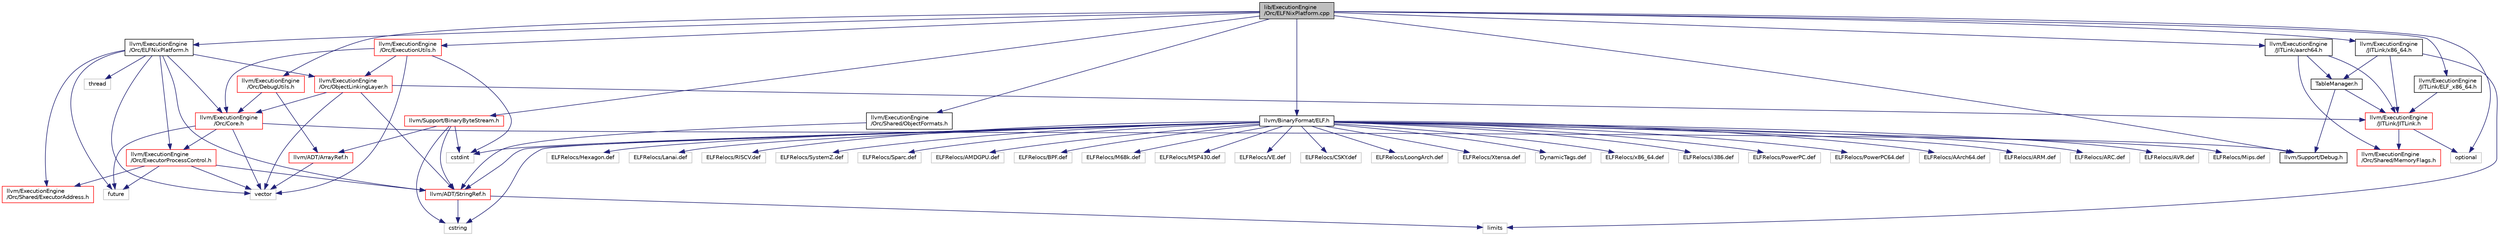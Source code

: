 digraph "lib/ExecutionEngine/Orc/ELFNixPlatform.cpp"
{
 // LATEX_PDF_SIZE
  bgcolor="transparent";
  edge [fontname="Helvetica",fontsize="10",labelfontname="Helvetica",labelfontsize="10"];
  node [fontname="Helvetica",fontsize="10",shape=record];
  Node1 [label="lib/ExecutionEngine\l/Orc/ELFNixPlatform.cpp",height=0.2,width=0.4,color="black", fillcolor="grey75", style="filled", fontcolor="black",tooltip=" "];
  Node1 -> Node2 [color="midnightblue",fontsize="10",style="solid",fontname="Helvetica"];
  Node2 [label="llvm/ExecutionEngine\l/Orc/ELFNixPlatform.h",height=0.2,width=0.4,color="black",URL="$ELFNixPlatform_8h.html",tooltip=" "];
  Node2 -> Node3 [color="midnightblue",fontsize="10",style="solid",fontname="Helvetica"];
  Node3 [label="llvm/ADT/StringRef.h",height=0.2,width=0.4,color="red",URL="$StringRef_8h.html",tooltip=" "];
  Node3 -> Node20 [color="midnightblue",fontsize="10",style="solid",fontname="Helvetica"];
  Node20 [label="cstring",height=0.2,width=0.4,color="grey75",tooltip=" "];
  Node3 -> Node21 [color="midnightblue",fontsize="10",style="solid",fontname="Helvetica"];
  Node21 [label="limits",height=0.2,width=0.4,color="grey75",tooltip=" "];
  Node2 -> Node24 [color="midnightblue",fontsize="10",style="solid",fontname="Helvetica"];
  Node24 [label="llvm/ExecutionEngine\l/Orc/Core.h",height=0.2,width=0.4,color="red",URL="$ExecutionEngine_2Orc_2Core_8h.html",tooltip=" "];
  Node24 -> Node84 [color="midnightblue",fontsize="10",style="solid",fontname="Helvetica"];
  Node84 [label="llvm/ExecutionEngine\l/Orc/ExecutorProcessControl.h",height=0.2,width=0.4,color="red",URL="$ExecutorProcessControl_8h.html",tooltip=" "];
  Node84 -> Node3 [color="midnightblue",fontsize="10",style="solid",fontname="Helvetica"];
  Node84 -> Node87 [color="midnightblue",fontsize="10",style="solid",fontname="Helvetica"];
  Node87 [label="llvm/ExecutionEngine\l/Orc/Shared/ExecutorAddress.h",height=0.2,width=0.4,color="red",URL="$ExecutorAddress_8h.html",tooltip=" "];
  Node84 -> Node113 [color="midnightblue",fontsize="10",style="solid",fontname="Helvetica"];
  Node113 [label="future",height=0.2,width=0.4,color="grey75",tooltip=" "];
  Node84 -> Node75 [color="midnightblue",fontsize="10",style="solid",fontname="Helvetica"];
  Node75 [label="vector",height=0.2,width=0.4,color="grey75",tooltip=" "];
  Node24 -> Node78 [color="midnightblue",fontsize="10",style="solid",fontname="Helvetica"];
  Node78 [label="llvm/Support/Debug.h",height=0.2,width=0.4,color="black",URL="$Debug_8h.html",tooltip=" "];
  Node24 -> Node113 [color="midnightblue",fontsize="10",style="solid",fontname="Helvetica"];
  Node24 -> Node75 [color="midnightblue",fontsize="10",style="solid",fontname="Helvetica"];
  Node2 -> Node84 [color="midnightblue",fontsize="10",style="solid",fontname="Helvetica"];
  Node2 -> Node125 [color="midnightblue",fontsize="10",style="solid",fontname="Helvetica"];
  Node125 [label="llvm/ExecutionEngine\l/Orc/ObjectLinkingLayer.h",height=0.2,width=0.4,color="red",URL="$ObjectLinkingLayer_8h.html",tooltip=" "];
  Node125 -> Node3 [color="midnightblue",fontsize="10",style="solid",fontname="Helvetica"];
  Node125 -> Node126 [color="midnightblue",fontsize="10",style="solid",fontname="Helvetica"];
  Node126 [label="llvm/ExecutionEngine\l/JITLink/JITLink.h",height=0.2,width=0.4,color="red",URL="$JITLink_8h.html",tooltip=" "];
  Node126 -> Node100 [color="midnightblue",fontsize="10",style="solid",fontname="Helvetica"];
  Node100 [label="llvm/ExecutionEngine\l/Orc/Shared/MemoryFlags.h",height=0.2,width=0.4,color="red",URL="$MemoryFlags_8h.html",tooltip=" "];
  Node126 -> Node14 [color="midnightblue",fontsize="10",style="solid",fontname="Helvetica"];
  Node14 [label="optional",height=0.2,width=0.4,color="grey75",tooltip=" "];
  Node125 -> Node24 [color="midnightblue",fontsize="10",style="solid",fontname="Helvetica"];
  Node125 -> Node75 [color="midnightblue",fontsize="10",style="solid",fontname="Helvetica"];
  Node2 -> Node87 [color="midnightblue",fontsize="10",style="solid",fontname="Helvetica"];
  Node2 -> Node113 [color="midnightblue",fontsize="10",style="solid",fontname="Helvetica"];
  Node2 -> Node120 [color="midnightblue",fontsize="10",style="solid",fontname="Helvetica"];
  Node120 [label="thread",height=0.2,width=0.4,color="grey75",tooltip=" "];
  Node2 -> Node75 [color="midnightblue",fontsize="10",style="solid",fontname="Helvetica"];
  Node1 -> Node183 [color="midnightblue",fontsize="10",style="solid",fontname="Helvetica"];
  Node183 [label="llvm/BinaryFormat/ELF.h",height=0.2,width=0.4,color="black",URL="$BinaryFormat_2ELF_8h.html",tooltip=" "];
  Node183 -> Node3 [color="midnightblue",fontsize="10",style="solid",fontname="Helvetica"];
  Node183 -> Node7 [color="midnightblue",fontsize="10",style="solid",fontname="Helvetica"];
  Node7 [label="cstdint",height=0.2,width=0.4,color="grey75",tooltip=" "];
  Node183 -> Node20 [color="midnightblue",fontsize="10",style="solid",fontname="Helvetica"];
  Node183 -> Node184 [color="midnightblue",fontsize="10",style="solid",fontname="Helvetica"];
  Node184 [label="ELFRelocs/x86_64.def",height=0.2,width=0.4,color="grey75",tooltip=" "];
  Node183 -> Node185 [color="midnightblue",fontsize="10",style="solid",fontname="Helvetica"];
  Node185 [label="ELFRelocs/i386.def",height=0.2,width=0.4,color="grey75",tooltip=" "];
  Node183 -> Node186 [color="midnightblue",fontsize="10",style="solid",fontname="Helvetica"];
  Node186 [label="ELFRelocs/PowerPC.def",height=0.2,width=0.4,color="grey75",tooltip=" "];
  Node183 -> Node187 [color="midnightblue",fontsize="10",style="solid",fontname="Helvetica"];
  Node187 [label="ELFRelocs/PowerPC64.def",height=0.2,width=0.4,color="grey75",tooltip=" "];
  Node183 -> Node188 [color="midnightblue",fontsize="10",style="solid",fontname="Helvetica"];
  Node188 [label="ELFRelocs/AArch64.def",height=0.2,width=0.4,color="grey75",tooltip=" "];
  Node183 -> Node189 [color="midnightblue",fontsize="10",style="solid",fontname="Helvetica"];
  Node189 [label="ELFRelocs/ARM.def",height=0.2,width=0.4,color="grey75",tooltip=" "];
  Node183 -> Node190 [color="midnightblue",fontsize="10",style="solid",fontname="Helvetica"];
  Node190 [label="ELFRelocs/ARC.def",height=0.2,width=0.4,color="grey75",tooltip=" "];
  Node183 -> Node191 [color="midnightblue",fontsize="10",style="solid",fontname="Helvetica"];
  Node191 [label="ELFRelocs/AVR.def",height=0.2,width=0.4,color="grey75",tooltip=" "];
  Node183 -> Node192 [color="midnightblue",fontsize="10",style="solid",fontname="Helvetica"];
  Node192 [label="ELFRelocs/Mips.def",height=0.2,width=0.4,color="grey75",tooltip=" "];
  Node183 -> Node193 [color="midnightblue",fontsize="10",style="solid",fontname="Helvetica"];
  Node193 [label="ELFRelocs/Hexagon.def",height=0.2,width=0.4,color="grey75",tooltip=" "];
  Node183 -> Node194 [color="midnightblue",fontsize="10",style="solid",fontname="Helvetica"];
  Node194 [label="ELFRelocs/Lanai.def",height=0.2,width=0.4,color="grey75",tooltip=" "];
  Node183 -> Node195 [color="midnightblue",fontsize="10",style="solid",fontname="Helvetica"];
  Node195 [label="ELFRelocs/RISCV.def",height=0.2,width=0.4,color="grey75",tooltip=" "];
  Node183 -> Node196 [color="midnightblue",fontsize="10",style="solid",fontname="Helvetica"];
  Node196 [label="ELFRelocs/SystemZ.def",height=0.2,width=0.4,color="grey75",tooltip=" "];
  Node183 -> Node197 [color="midnightblue",fontsize="10",style="solid",fontname="Helvetica"];
  Node197 [label="ELFRelocs/Sparc.def",height=0.2,width=0.4,color="grey75",tooltip=" "];
  Node183 -> Node198 [color="midnightblue",fontsize="10",style="solid",fontname="Helvetica"];
  Node198 [label="ELFRelocs/AMDGPU.def",height=0.2,width=0.4,color="grey75",tooltip=" "];
  Node183 -> Node199 [color="midnightblue",fontsize="10",style="solid",fontname="Helvetica"];
  Node199 [label="ELFRelocs/BPF.def",height=0.2,width=0.4,color="grey75",tooltip=" "];
  Node183 -> Node200 [color="midnightblue",fontsize="10",style="solid",fontname="Helvetica"];
  Node200 [label="ELFRelocs/M68k.def",height=0.2,width=0.4,color="grey75",tooltip=" "];
  Node183 -> Node201 [color="midnightblue",fontsize="10",style="solid",fontname="Helvetica"];
  Node201 [label="ELFRelocs/MSP430.def",height=0.2,width=0.4,color="grey75",tooltip=" "];
  Node183 -> Node202 [color="midnightblue",fontsize="10",style="solid",fontname="Helvetica"];
  Node202 [label="ELFRelocs/VE.def",height=0.2,width=0.4,color="grey75",tooltip=" "];
  Node183 -> Node203 [color="midnightblue",fontsize="10",style="solid",fontname="Helvetica"];
  Node203 [label="ELFRelocs/CSKY.def",height=0.2,width=0.4,color="grey75",tooltip=" "];
  Node183 -> Node204 [color="midnightblue",fontsize="10",style="solid",fontname="Helvetica"];
  Node204 [label="ELFRelocs/LoongArch.def",height=0.2,width=0.4,color="grey75",tooltip=" "];
  Node183 -> Node205 [color="midnightblue",fontsize="10",style="solid",fontname="Helvetica"];
  Node205 [label="ELFRelocs/Xtensa.def",height=0.2,width=0.4,color="grey75",tooltip=" "];
  Node183 -> Node206 [color="midnightblue",fontsize="10",style="solid",fontname="Helvetica"];
  Node206 [label="DynamicTags.def",height=0.2,width=0.4,color="grey75",tooltip=" "];
  Node1 -> Node207 [color="midnightblue",fontsize="10",style="solid",fontname="Helvetica"];
  Node207 [label="llvm/ExecutionEngine\l/JITLink/ELF_x86_64.h",height=0.2,width=0.4,color="black",URL="$ELF__x86__64_8h.html",tooltip=" "];
  Node207 -> Node126 [color="midnightblue",fontsize="10",style="solid",fontname="Helvetica"];
  Node1 -> Node208 [color="midnightblue",fontsize="10",style="solid",fontname="Helvetica"];
  Node208 [label="llvm/ExecutionEngine\l/JITLink/aarch64.h",height=0.2,width=0.4,color="black",URL="$aarch64_8h.html",tooltip=" "];
  Node208 -> Node209 [color="midnightblue",fontsize="10",style="solid",fontname="Helvetica"];
  Node209 [label="TableManager.h",height=0.2,width=0.4,color="black",URL="$TableManager_8h.html",tooltip=" "];
  Node209 -> Node126 [color="midnightblue",fontsize="10",style="solid",fontname="Helvetica"];
  Node209 -> Node78 [color="midnightblue",fontsize="10",style="solid",fontname="Helvetica"];
  Node208 -> Node126 [color="midnightblue",fontsize="10",style="solid",fontname="Helvetica"];
  Node208 -> Node100 [color="midnightblue",fontsize="10",style="solid",fontname="Helvetica"];
  Node1 -> Node210 [color="midnightblue",fontsize="10",style="solid",fontname="Helvetica"];
  Node210 [label="llvm/ExecutionEngine\l/JITLink/x86_64.h",height=0.2,width=0.4,color="black",URL="$x86__64_8h.html",tooltip=" "];
  Node210 -> Node126 [color="midnightblue",fontsize="10",style="solid",fontname="Helvetica"];
  Node210 -> Node209 [color="midnightblue",fontsize="10",style="solid",fontname="Helvetica"];
  Node210 -> Node21 [color="midnightblue",fontsize="10",style="solid",fontname="Helvetica"];
  Node1 -> Node211 [color="midnightblue",fontsize="10",style="solid",fontname="Helvetica"];
  Node211 [label="llvm/ExecutionEngine\l/Orc/DebugUtils.h",height=0.2,width=0.4,color="red",URL="$DebugUtils_8h.html",tooltip=" "];
  Node211 -> Node73 [color="midnightblue",fontsize="10",style="solid",fontname="Helvetica"];
  Node73 [label="llvm/ADT/ArrayRef.h",height=0.2,width=0.4,color="red",URL="$ArrayRef_8h.html",tooltip=" "];
  Node73 -> Node75 [color="midnightblue",fontsize="10",style="solid",fontname="Helvetica"];
  Node211 -> Node24 [color="midnightblue",fontsize="10",style="solid",fontname="Helvetica"];
  Node1 -> Node212 [color="midnightblue",fontsize="10",style="solid",fontname="Helvetica"];
  Node212 [label="llvm/ExecutionEngine\l/Orc/ExecutionUtils.h",height=0.2,width=0.4,color="red",URL="$ExecutionUtils_8h.html",tooltip=" "];
  Node212 -> Node24 [color="midnightblue",fontsize="10",style="solid",fontname="Helvetica"];
  Node212 -> Node125 [color="midnightblue",fontsize="10",style="solid",fontname="Helvetica"];
  Node212 -> Node7 [color="midnightblue",fontsize="10",style="solid",fontname="Helvetica"];
  Node212 -> Node75 [color="midnightblue",fontsize="10",style="solid",fontname="Helvetica"];
  Node1 -> Node235 [color="midnightblue",fontsize="10",style="solid",fontname="Helvetica"];
  Node235 [label="llvm/ExecutionEngine\l/Orc/Shared/ObjectFormats.h",height=0.2,width=0.4,color="black",URL="$ObjectFormats_8h.html",tooltip=" "];
  Node235 -> Node3 [color="midnightblue",fontsize="10",style="solid",fontname="Helvetica"];
  Node1 -> Node236 [color="midnightblue",fontsize="10",style="solid",fontname="Helvetica"];
  Node236 [label="llvm/Support/BinaryByteStream.h",height=0.2,width=0.4,color="red",URL="$BinaryByteStream_8h.html",tooltip=" "];
  Node236 -> Node73 [color="midnightblue",fontsize="10",style="solid",fontname="Helvetica"];
  Node236 -> Node3 [color="midnightblue",fontsize="10",style="solid",fontname="Helvetica"];
  Node236 -> Node7 [color="midnightblue",fontsize="10",style="solid",fontname="Helvetica"];
  Node236 -> Node20 [color="midnightblue",fontsize="10",style="solid",fontname="Helvetica"];
  Node1 -> Node78 [color="midnightblue",fontsize="10",style="solid",fontname="Helvetica"];
  Node1 -> Node14 [color="midnightblue",fontsize="10",style="solid",fontname="Helvetica"];
}
